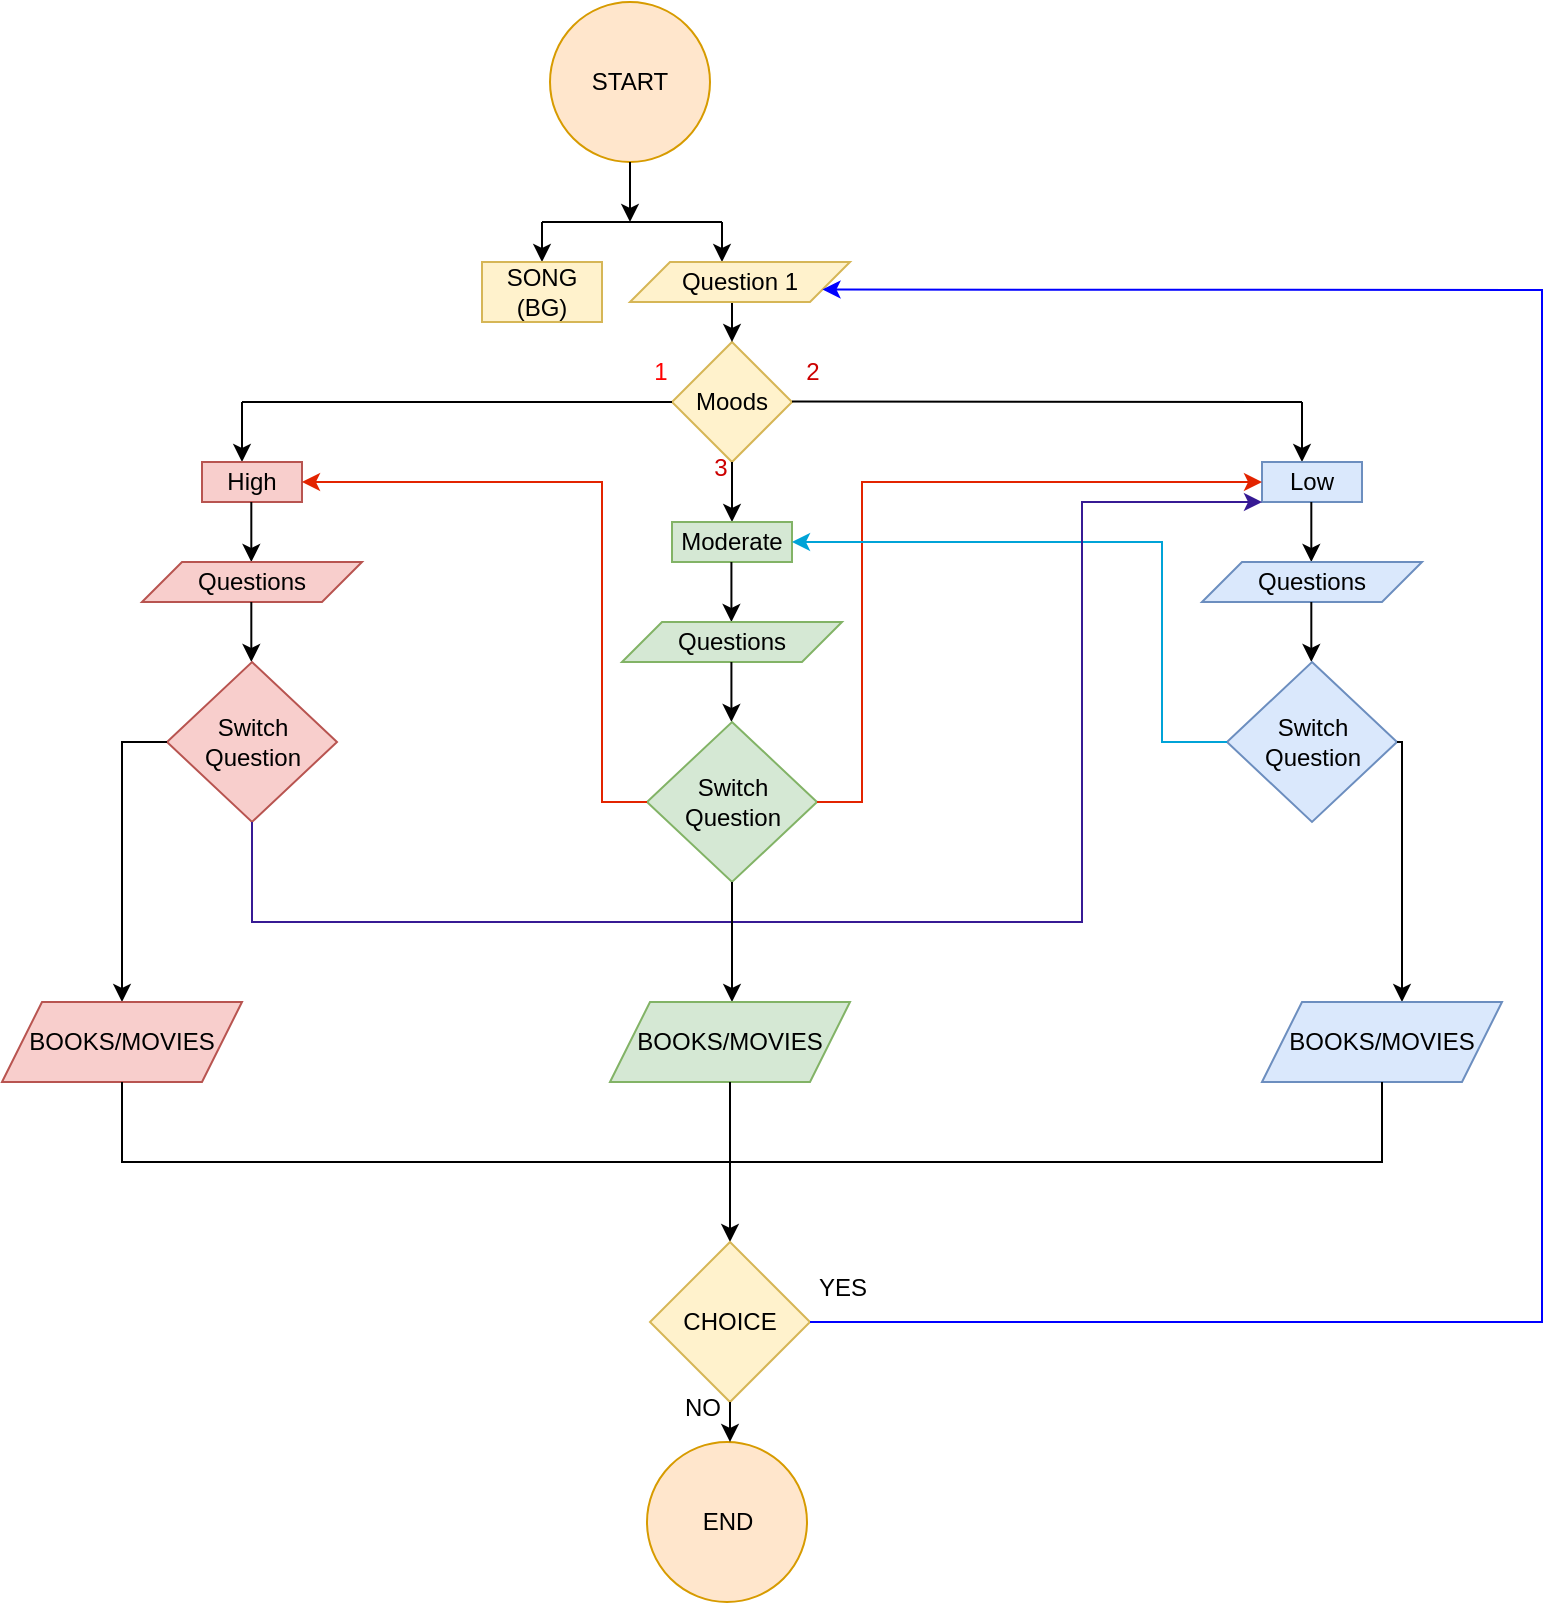 <mxfile version="22.1.16" type="github">
  <diagram id="C5RBs43oDa-KdzZeNtuy" name="Page-1">
    <mxGraphModel dx="1158" dy="789" grid="1" gridSize="10" guides="1" tooltips="1" connect="1" arrows="1" fold="1" page="1" pageScale="1" pageWidth="827" pageHeight="1169" math="0" shadow="0">
      <root>
        <mxCell id="WIyWlLk6GJQsqaUBKTNV-0" />
        <mxCell id="WIyWlLk6GJQsqaUBKTNV-1" parent="WIyWlLk6GJQsqaUBKTNV-0" />
        <mxCell id="AADy_WLREngfVOE3rI-q-0" value="START" style="ellipse;whiteSpace=wrap;html=1;aspect=fixed;fillColor=#ffe6cc;strokeColor=#d79b00;" vertex="1" parent="WIyWlLk6GJQsqaUBKTNV-1">
          <mxGeometry x="374" y="20" width="80" height="80" as="geometry" />
        </mxCell>
        <mxCell id="AADy_WLREngfVOE3rI-q-1" value="" style="endArrow=classic;html=1;rounded=0;exitX=0.5;exitY=1;exitDx=0;exitDy=0;" edge="1" parent="WIyWlLk6GJQsqaUBKTNV-1" source="AADy_WLREngfVOE3rI-q-0">
          <mxGeometry width="50" height="50" relative="1" as="geometry">
            <mxPoint x="390" y="250" as="sourcePoint" />
            <mxPoint x="414" y="130" as="targetPoint" />
          </mxGeometry>
        </mxCell>
        <mxCell id="AADy_WLREngfVOE3rI-q-2" value="" style="endArrow=none;html=1;rounded=0;" edge="1" parent="WIyWlLk6GJQsqaUBKTNV-1">
          <mxGeometry width="50" height="50" relative="1" as="geometry">
            <mxPoint x="370" y="130" as="sourcePoint" />
            <mxPoint x="460" y="130" as="targetPoint" />
          </mxGeometry>
        </mxCell>
        <mxCell id="AADy_WLREngfVOE3rI-q-3" value="" style="endArrow=classic;html=1;rounded=0;" edge="1" parent="WIyWlLk6GJQsqaUBKTNV-1">
          <mxGeometry width="50" height="50" relative="1" as="geometry">
            <mxPoint x="370" y="130" as="sourcePoint" />
            <mxPoint x="370" y="150" as="targetPoint" />
          </mxGeometry>
        </mxCell>
        <mxCell id="AADy_WLREngfVOE3rI-q-4" value="" style="endArrow=classic;html=1;rounded=0;" edge="1" parent="WIyWlLk6GJQsqaUBKTNV-1">
          <mxGeometry width="50" height="50" relative="1" as="geometry">
            <mxPoint x="460" y="130" as="sourcePoint" />
            <mxPoint x="460" y="150" as="targetPoint" />
          </mxGeometry>
        </mxCell>
        <mxCell id="AADy_WLREngfVOE3rI-q-5" value="SONG (BG)" style="rounded=0;whiteSpace=wrap;html=1;fillColor=#fff2cc;strokeColor=#d6b656;" vertex="1" parent="WIyWlLk6GJQsqaUBKTNV-1">
          <mxGeometry x="340" y="150" width="60" height="30" as="geometry" />
        </mxCell>
        <mxCell id="AADy_WLREngfVOE3rI-q-8" value="Moods" style="rhombus;whiteSpace=wrap;html=1;fillColor=#fff2cc;strokeColor=#d6b656;" vertex="1" parent="WIyWlLk6GJQsqaUBKTNV-1">
          <mxGeometry x="435" y="190" width="60" height="60" as="geometry" />
        </mxCell>
        <mxCell id="AADy_WLREngfVOE3rI-q-9" value="" style="endArrow=classic;html=1;rounded=0;exitX=0.5;exitY=1;exitDx=0;exitDy=0;entryX=0.5;entryY=0;entryDx=0;entryDy=0;" edge="1" parent="WIyWlLk6GJQsqaUBKTNV-1" target="AADy_WLREngfVOE3rI-q-8">
          <mxGeometry width="50" height="50" relative="1" as="geometry">
            <mxPoint x="465" y="170" as="sourcePoint" />
            <mxPoint x="380" y="160" as="targetPoint" />
            <Array as="points" />
          </mxGeometry>
        </mxCell>
        <mxCell id="AADy_WLREngfVOE3rI-q-11" value="" style="endArrow=classic;html=1;rounded=0;exitX=0.5;exitY=1;exitDx=0;exitDy=0;" edge="1" parent="WIyWlLk6GJQsqaUBKTNV-1" source="AADy_WLREngfVOE3rI-q-8">
          <mxGeometry width="50" height="50" relative="1" as="geometry">
            <mxPoint x="470" y="260" as="sourcePoint" />
            <mxPoint x="465" y="280" as="targetPoint" />
          </mxGeometry>
        </mxCell>
        <mxCell id="AADy_WLREngfVOE3rI-q-13" value="&lt;font color=&quot;#ff0000&quot;&gt;1&lt;/font&gt;" style="text;html=1;align=center;verticalAlign=middle;resizable=0;points=[];autosize=1;strokeColor=none;fillColor=none;" vertex="1" parent="WIyWlLk6GJQsqaUBKTNV-1">
          <mxGeometry x="414" y="190" width="30" height="30" as="geometry" />
        </mxCell>
        <mxCell id="AADy_WLREngfVOE3rI-q-14" value="&lt;font color=&quot;#cc0000&quot;&gt;2&lt;/font&gt;" style="text;html=1;align=center;verticalAlign=middle;resizable=0;points=[];autosize=1;strokeColor=none;fillColor=none;" vertex="1" parent="WIyWlLk6GJQsqaUBKTNV-1">
          <mxGeometry x="490" y="190" width="30" height="30" as="geometry" />
        </mxCell>
        <mxCell id="AADy_WLREngfVOE3rI-q-15" value="&lt;font color=&quot;#cc0000&quot;&gt;3&lt;/font&gt;" style="text;html=1;align=center;verticalAlign=middle;resizable=0;points=[];autosize=1;strokeColor=none;fillColor=none;" vertex="1" parent="WIyWlLk6GJQsqaUBKTNV-1">
          <mxGeometry x="444" y="238" width="30" height="30" as="geometry" />
        </mxCell>
        <mxCell id="AADy_WLREngfVOE3rI-q-19" value="" style="endArrow=none;html=1;rounded=0;entryX=0;entryY=0.5;entryDx=0;entryDy=0;" edge="1" parent="WIyWlLk6GJQsqaUBKTNV-1" target="AADy_WLREngfVOE3rI-q-8">
          <mxGeometry width="50" height="50" relative="1" as="geometry">
            <mxPoint x="220" y="220" as="sourcePoint" />
            <mxPoint x="430" y="220" as="targetPoint" />
          </mxGeometry>
        </mxCell>
        <mxCell id="AADy_WLREngfVOE3rI-q-20" value="" style="endArrow=none;html=1;rounded=0;" edge="1" parent="WIyWlLk6GJQsqaUBKTNV-1">
          <mxGeometry width="50" height="50" relative="1" as="geometry">
            <mxPoint x="495" y="219.71" as="sourcePoint" />
            <mxPoint x="750" y="220" as="targetPoint" />
          </mxGeometry>
        </mxCell>
        <mxCell id="AADy_WLREngfVOE3rI-q-21" value="" style="endArrow=classic;html=1;rounded=0;" edge="1" parent="WIyWlLk6GJQsqaUBKTNV-1">
          <mxGeometry width="50" height="50" relative="1" as="geometry">
            <mxPoint x="220" y="220" as="sourcePoint" />
            <mxPoint x="220" y="250" as="targetPoint" />
          </mxGeometry>
        </mxCell>
        <mxCell id="AADy_WLREngfVOE3rI-q-22" value="" style="endArrow=classic;html=1;rounded=0;" edge="1" parent="WIyWlLk6GJQsqaUBKTNV-1">
          <mxGeometry width="50" height="50" relative="1" as="geometry">
            <mxPoint x="750" y="220" as="sourcePoint" />
            <mxPoint x="750" y="250" as="targetPoint" />
          </mxGeometry>
        </mxCell>
        <mxCell id="AADy_WLREngfVOE3rI-q-23" value="High" style="rounded=0;whiteSpace=wrap;html=1;fillColor=#f8cecc;strokeColor=#b85450;" vertex="1" parent="WIyWlLk6GJQsqaUBKTNV-1">
          <mxGeometry x="200" y="250" width="50" height="20" as="geometry" />
        </mxCell>
        <mxCell id="AADy_WLREngfVOE3rI-q-24" value="Moderate" style="rounded=0;whiteSpace=wrap;html=1;fillColor=#d5e8d4;strokeColor=#82b366;" vertex="1" parent="WIyWlLk6GJQsqaUBKTNV-1">
          <mxGeometry x="435" y="280" width="60" height="20" as="geometry" />
        </mxCell>
        <mxCell id="AADy_WLREngfVOE3rI-q-25" value="Low" style="rounded=0;whiteSpace=wrap;html=1;fillColor=#dae8fc;strokeColor=#6c8ebf;" vertex="1" parent="WIyWlLk6GJQsqaUBKTNV-1">
          <mxGeometry x="730" y="250" width="50" height="20" as="geometry" />
        </mxCell>
        <mxCell id="AADy_WLREngfVOE3rI-q-26" value="" style="endArrow=classic;html=1;rounded=0;" edge="1" parent="WIyWlLk6GJQsqaUBKTNV-1">
          <mxGeometry width="50" height="50" relative="1" as="geometry">
            <mxPoint x="224.66" y="270" as="sourcePoint" />
            <mxPoint x="224.66" y="300" as="targetPoint" />
          </mxGeometry>
        </mxCell>
        <mxCell id="AADy_WLREngfVOE3rI-q-27" value="" style="endArrow=classic;html=1;rounded=0;" edge="1" parent="WIyWlLk6GJQsqaUBKTNV-1">
          <mxGeometry width="50" height="50" relative="1" as="geometry">
            <mxPoint x="754.66" y="270" as="sourcePoint" />
            <mxPoint x="754.66" y="300" as="targetPoint" />
          </mxGeometry>
        </mxCell>
        <mxCell id="AADy_WLREngfVOE3rI-q-29" value="" style="endArrow=classic;html=1;rounded=0;" edge="1" parent="WIyWlLk6GJQsqaUBKTNV-1">
          <mxGeometry width="50" height="50" relative="1" as="geometry">
            <mxPoint x="464.71" y="300" as="sourcePoint" />
            <mxPoint x="464.71" y="330" as="targetPoint" />
          </mxGeometry>
        </mxCell>
        <mxCell id="AADy_WLREngfVOE3rI-q-30" value="Question 1" style="shape=parallelogram;perimeter=parallelogramPerimeter;whiteSpace=wrap;html=1;fixedSize=1;fillColor=#fff2cc;strokeColor=#d6b656;" vertex="1" parent="WIyWlLk6GJQsqaUBKTNV-1">
          <mxGeometry x="414" y="150" width="110" height="20" as="geometry" />
        </mxCell>
        <mxCell id="AADy_WLREngfVOE3rI-q-31" value="Questions" style="shape=parallelogram;perimeter=parallelogramPerimeter;whiteSpace=wrap;html=1;fixedSize=1;fillColor=#f8cecc;strokeColor=#b85450;" vertex="1" parent="WIyWlLk6GJQsqaUBKTNV-1">
          <mxGeometry x="170" y="300" width="110" height="20" as="geometry" />
        </mxCell>
        <mxCell id="AADy_WLREngfVOE3rI-q-32" value="Questions" style="shape=parallelogram;perimeter=parallelogramPerimeter;whiteSpace=wrap;html=1;fixedSize=1;fillColor=#d5e8d4;strokeColor=#82b366;" vertex="1" parent="WIyWlLk6GJQsqaUBKTNV-1">
          <mxGeometry x="410" y="330" width="110" height="20" as="geometry" />
        </mxCell>
        <mxCell id="AADy_WLREngfVOE3rI-q-33" value="Questions" style="shape=parallelogram;perimeter=parallelogramPerimeter;whiteSpace=wrap;html=1;fixedSize=1;fillColor=#dae8fc;strokeColor=#6c8ebf;" vertex="1" parent="WIyWlLk6GJQsqaUBKTNV-1">
          <mxGeometry x="700" y="300" width="110" height="20" as="geometry" />
        </mxCell>
        <mxCell id="AADy_WLREngfVOE3rI-q-34" value="" style="endArrow=classic;html=1;rounded=0;" edge="1" parent="WIyWlLk6GJQsqaUBKTNV-1">
          <mxGeometry width="50" height="50" relative="1" as="geometry">
            <mxPoint x="224.66" y="320" as="sourcePoint" />
            <mxPoint x="224.66" y="350" as="targetPoint" />
          </mxGeometry>
        </mxCell>
        <mxCell id="AADy_WLREngfVOE3rI-q-35" value="" style="endArrow=classic;html=1;rounded=0;" edge="1" parent="WIyWlLk6GJQsqaUBKTNV-1">
          <mxGeometry width="50" height="50" relative="1" as="geometry">
            <mxPoint x="464.71" y="350" as="sourcePoint" />
            <mxPoint x="464.71" y="380" as="targetPoint" />
          </mxGeometry>
        </mxCell>
        <mxCell id="AADy_WLREngfVOE3rI-q-36" value="" style="endArrow=classic;html=1;rounded=0;" edge="1" parent="WIyWlLk6GJQsqaUBKTNV-1">
          <mxGeometry width="50" height="50" relative="1" as="geometry">
            <mxPoint x="754.66" y="320" as="sourcePoint" />
            <mxPoint x="754.66" y="350" as="targetPoint" />
          </mxGeometry>
        </mxCell>
        <mxCell id="AADy_WLREngfVOE3rI-q-41" value="Switch Question" style="rhombus;whiteSpace=wrap;html=1;fillColor=#f8cecc;strokeColor=#b85450;" vertex="1" parent="WIyWlLk6GJQsqaUBKTNV-1">
          <mxGeometry x="182.5" y="350" width="85" height="80" as="geometry" />
        </mxCell>
        <mxCell id="AADy_WLREngfVOE3rI-q-42" value="Switch Question" style="rhombus;whiteSpace=wrap;html=1;fillColor=#d5e8d4;strokeColor=#82b366;" vertex="1" parent="WIyWlLk6GJQsqaUBKTNV-1">
          <mxGeometry x="422.5" y="380" width="85" height="80" as="geometry" />
        </mxCell>
        <mxCell id="AADy_WLREngfVOE3rI-q-43" value="Switch Question" style="rhombus;whiteSpace=wrap;html=1;fillColor=#dae8fc;strokeColor=#6c8ebf;" vertex="1" parent="WIyWlLk6GJQsqaUBKTNV-1">
          <mxGeometry x="712.5" y="350" width="85" height="80" as="geometry" />
        </mxCell>
        <mxCell id="AADy_WLREngfVOE3rI-q-44" value="" style="endArrow=classic;html=1;rounded=0;entryX=1;entryY=0.5;entryDx=0;entryDy=0;strokeColor=#e32400;exitX=0;exitY=0.5;exitDx=0;exitDy=0;" edge="1" parent="WIyWlLk6GJQsqaUBKTNV-1" source="AADy_WLREngfVOE3rI-q-42" target="AADy_WLREngfVOE3rI-q-23">
          <mxGeometry width="50" height="50" relative="1" as="geometry">
            <mxPoint x="420" y="420" as="sourcePoint" />
            <mxPoint x="320" y="310" as="targetPoint" />
            <Array as="points">
              <mxPoint x="400" y="420" />
              <mxPoint x="400" y="260" />
            </Array>
          </mxGeometry>
        </mxCell>
        <mxCell id="AADy_WLREngfVOE3rI-q-45" value="" style="endArrow=classic;html=1;rounded=0;exitX=1;exitY=0.5;exitDx=0;exitDy=0;entryX=0;entryY=0.5;entryDx=0;entryDy=0;fillColor=#f8cecc;strokeColor=#e32400;" edge="1" parent="WIyWlLk6GJQsqaUBKTNV-1" source="AADy_WLREngfVOE3rI-q-42" target="AADy_WLREngfVOE3rI-q-25">
          <mxGeometry width="50" height="50" relative="1" as="geometry">
            <mxPoint x="450" y="450" as="sourcePoint" />
            <mxPoint x="500" y="400" as="targetPoint" />
            <Array as="points">
              <mxPoint x="530" y="420" />
              <mxPoint x="530" y="260" />
            </Array>
          </mxGeometry>
        </mxCell>
        <mxCell id="AADy_WLREngfVOE3rI-q-46" value="" style="endArrow=classic;html=1;rounded=0;exitX=0;exitY=0.5;exitDx=0;exitDy=0;entryX=1;entryY=0.5;entryDx=0;entryDy=0;strokeColor=#00a3d7;" edge="1" parent="WIyWlLk6GJQsqaUBKTNV-1" source="AADy_WLREngfVOE3rI-q-43" target="AADy_WLREngfVOE3rI-q-24">
          <mxGeometry width="50" height="50" relative="1" as="geometry">
            <mxPoint x="700" y="390" as="sourcePoint" />
            <mxPoint x="500" y="330" as="targetPoint" />
            <Array as="points">
              <mxPoint x="680" y="390" />
              <mxPoint x="680" y="290" />
            </Array>
          </mxGeometry>
        </mxCell>
        <mxCell id="AADy_WLREngfVOE3rI-q-48" value="" style="endArrow=classic;html=1;rounded=0;exitX=0.5;exitY=1;exitDx=0;exitDy=0;entryX=0;entryY=1;entryDx=0;entryDy=0;strokeColor=#371a94;" edge="1" parent="WIyWlLk6GJQsqaUBKTNV-1" source="AADy_WLREngfVOE3rI-q-41" target="AADy_WLREngfVOE3rI-q-25">
          <mxGeometry width="50" height="50" relative="1" as="geometry">
            <mxPoint x="267.5" y="440" as="sourcePoint" />
            <mxPoint x="317.5" y="390" as="targetPoint" />
            <Array as="points">
              <mxPoint x="225" y="480" />
              <mxPoint x="640" y="480" />
              <mxPoint x="640" y="270" />
            </Array>
          </mxGeometry>
        </mxCell>
        <mxCell id="AADy_WLREngfVOE3rI-q-49" value="" style="endArrow=classic;html=1;rounded=0;exitX=0.5;exitY=1;exitDx=0;exitDy=0;" edge="1" parent="WIyWlLk6GJQsqaUBKTNV-1" source="AADy_WLREngfVOE3rI-q-42">
          <mxGeometry width="50" height="50" relative="1" as="geometry">
            <mxPoint x="480" y="390" as="sourcePoint" />
            <mxPoint x="465" y="520" as="targetPoint" />
          </mxGeometry>
        </mxCell>
        <mxCell id="AADy_WLREngfVOE3rI-q-51" value="" style="endArrow=classic;html=1;rounded=0;exitX=0;exitY=0.5;exitDx=0;exitDy=0;" edge="1" parent="WIyWlLk6GJQsqaUBKTNV-1" source="AADy_WLREngfVOE3rI-q-41">
          <mxGeometry width="50" height="50" relative="1" as="geometry">
            <mxPoint x="490" y="390" as="sourcePoint" />
            <mxPoint x="160" y="520" as="targetPoint" />
            <Array as="points">
              <mxPoint x="160" y="390" />
            </Array>
          </mxGeometry>
        </mxCell>
        <mxCell id="AADy_WLREngfVOE3rI-q-52" value="" style="endArrow=classic;html=1;rounded=0;exitX=1;exitY=0.5;exitDx=0;exitDy=0;" edge="1" parent="WIyWlLk6GJQsqaUBKTNV-1" source="AADy_WLREngfVOE3rI-q-43">
          <mxGeometry width="50" height="50" relative="1" as="geometry">
            <mxPoint x="710" y="390" as="sourcePoint" />
            <mxPoint x="800" y="520" as="targetPoint" />
            <Array as="points">
              <mxPoint x="800" y="390" />
            </Array>
          </mxGeometry>
        </mxCell>
        <mxCell id="AADy_WLREngfVOE3rI-q-53" value="BOOKS/MOVIES" style="shape=parallelogram;perimeter=parallelogramPerimeter;whiteSpace=wrap;html=1;fixedSize=1;fillColor=#f8cecc;strokeColor=#b85450;" vertex="1" parent="WIyWlLk6GJQsqaUBKTNV-1">
          <mxGeometry x="100" y="520" width="120" height="40" as="geometry" />
        </mxCell>
        <mxCell id="AADy_WLREngfVOE3rI-q-54" value="BOOKS/MOVIES" style="shape=parallelogram;perimeter=parallelogramPerimeter;whiteSpace=wrap;html=1;fixedSize=1;fillColor=#d5e8d4;strokeColor=#82b366;" vertex="1" parent="WIyWlLk6GJQsqaUBKTNV-1">
          <mxGeometry x="404" y="520" width="120" height="40" as="geometry" />
        </mxCell>
        <mxCell id="AADy_WLREngfVOE3rI-q-55" value="BOOKS/MOVIES" style="shape=parallelogram;perimeter=parallelogramPerimeter;whiteSpace=wrap;html=1;fixedSize=1;fillColor=#dae8fc;strokeColor=#6c8ebf;" vertex="1" parent="WIyWlLk6GJQsqaUBKTNV-1">
          <mxGeometry x="730" y="520" width="120" height="40" as="geometry" />
        </mxCell>
        <mxCell id="AADy_WLREngfVOE3rI-q-57" value="" style="endArrow=none;html=1;rounded=0;exitX=0.5;exitY=1;exitDx=0;exitDy=0;entryX=0.5;entryY=1;entryDx=0;entryDy=0;" edge="1" parent="WIyWlLk6GJQsqaUBKTNV-1" source="AADy_WLREngfVOE3rI-q-53" target="AADy_WLREngfVOE3rI-q-55">
          <mxGeometry width="50" height="50" relative="1" as="geometry">
            <mxPoint x="410" y="480" as="sourcePoint" />
            <mxPoint x="460" y="430" as="targetPoint" />
            <Array as="points">
              <mxPoint x="160" y="600" />
              <mxPoint x="790" y="600" />
            </Array>
          </mxGeometry>
        </mxCell>
        <mxCell id="AADy_WLREngfVOE3rI-q-60" value="" style="endArrow=classic;html=1;rounded=0;exitX=0.5;exitY=1;exitDx=0;exitDy=0;" edge="1" parent="WIyWlLk6GJQsqaUBKTNV-1" source="AADy_WLREngfVOE3rI-q-54">
          <mxGeometry width="50" height="50" relative="1" as="geometry">
            <mxPoint x="410" y="480" as="sourcePoint" />
            <mxPoint x="464" y="640" as="targetPoint" />
          </mxGeometry>
        </mxCell>
        <mxCell id="AADy_WLREngfVOE3rI-q-61" value="END" style="ellipse;whiteSpace=wrap;html=1;aspect=fixed;fillColor=#ffe6cc;strokeColor=#d79b00;" vertex="1" parent="WIyWlLk6GJQsqaUBKTNV-1">
          <mxGeometry x="422.5" y="740" width="80" height="80" as="geometry" />
        </mxCell>
        <mxCell id="AADy_WLREngfVOE3rI-q-63" value="CHOICE" style="rhombus;whiteSpace=wrap;html=1;fillColor=#fff2cc;strokeColor=#d6b656;" vertex="1" parent="WIyWlLk6GJQsqaUBKTNV-1">
          <mxGeometry x="424" y="640" width="80" height="80" as="geometry" />
        </mxCell>
        <mxCell id="AADy_WLREngfVOE3rI-q-64" value="" style="endArrow=classic;html=1;rounded=0;exitX=1;exitY=0.5;exitDx=0;exitDy=0;entryX=1;entryY=0.75;entryDx=0;entryDy=0;strokeColor=#0000FF;" edge="1" parent="WIyWlLk6GJQsqaUBKTNV-1" source="AADy_WLREngfVOE3rI-q-63" target="AADy_WLREngfVOE3rI-q-30">
          <mxGeometry width="50" height="50" relative="1" as="geometry">
            <mxPoint x="410" y="850" as="sourcePoint" />
            <mxPoint x="460" y="800" as="targetPoint" />
            <Array as="points">
              <mxPoint x="870" y="680" />
              <mxPoint x="870" y="164" />
            </Array>
          </mxGeometry>
        </mxCell>
        <mxCell id="AADy_WLREngfVOE3rI-q-65" value="" style="endArrow=classic;html=1;rounded=0;exitX=0.5;exitY=1;exitDx=0;exitDy=0;" edge="1" parent="WIyWlLk6GJQsqaUBKTNV-1" source="AADy_WLREngfVOE3rI-q-63">
          <mxGeometry width="50" height="50" relative="1" as="geometry">
            <mxPoint x="420" y="530" as="sourcePoint" />
            <mxPoint x="464" y="740" as="targetPoint" />
          </mxGeometry>
        </mxCell>
        <mxCell id="AADy_WLREngfVOE3rI-q-66" value="NO" style="text;html=1;align=center;verticalAlign=middle;resizable=0;points=[];autosize=1;strokeColor=none;fillColor=none;" vertex="1" parent="WIyWlLk6GJQsqaUBKTNV-1">
          <mxGeometry x="430" y="708" width="40" height="30" as="geometry" />
        </mxCell>
        <mxCell id="AADy_WLREngfVOE3rI-q-67" value="YES" style="text;html=1;align=center;verticalAlign=middle;resizable=0;points=[];autosize=1;strokeColor=none;fillColor=none;" vertex="1" parent="WIyWlLk6GJQsqaUBKTNV-1">
          <mxGeometry x="495" y="648" width="50" height="30" as="geometry" />
        </mxCell>
      </root>
    </mxGraphModel>
  </diagram>
</mxfile>
